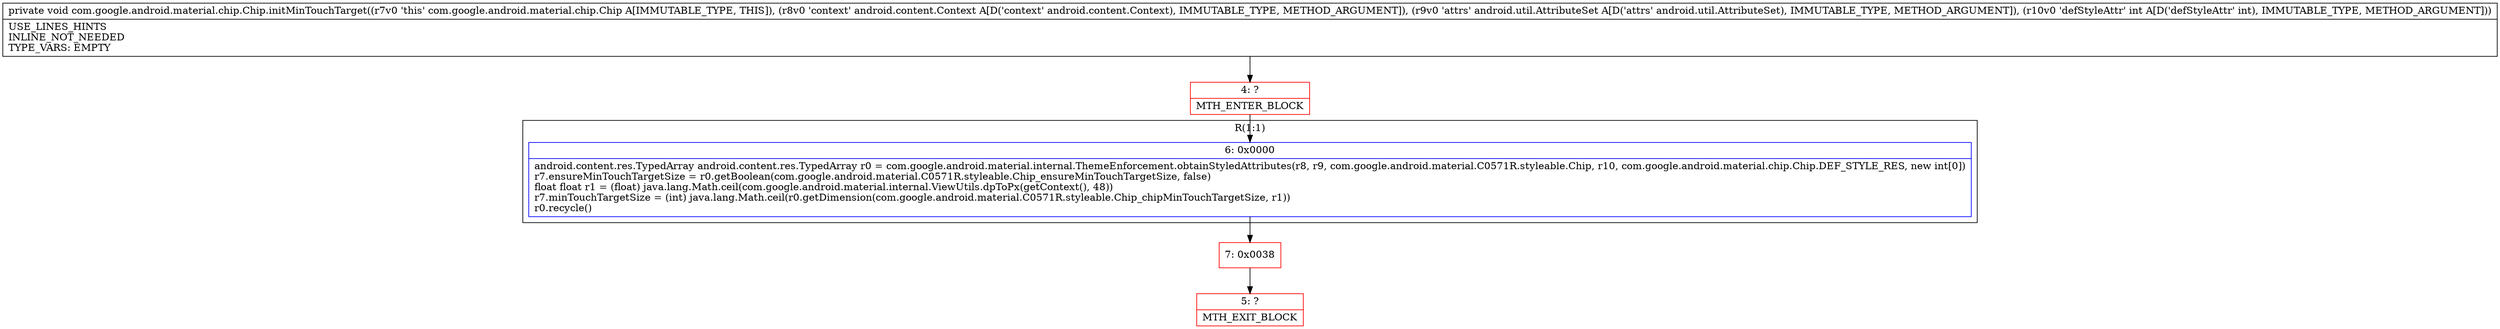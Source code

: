 digraph "CFG forcom.google.android.material.chip.Chip.initMinTouchTarget(Landroid\/content\/Context;Landroid\/util\/AttributeSet;I)V" {
subgraph cluster_Region_1155550180 {
label = "R(1:1)";
node [shape=record,color=blue];
Node_6 [shape=record,label="{6\:\ 0x0000|android.content.res.TypedArray android.content.res.TypedArray r0 = com.google.android.material.internal.ThemeEnforcement.obtainStyledAttributes(r8, r9, com.google.android.material.C0571R.styleable.Chip, r10, com.google.android.material.chip.Chip.DEF_STYLE_RES, new int[0])\lr7.ensureMinTouchTargetSize = r0.getBoolean(com.google.android.material.C0571R.styleable.Chip_ensureMinTouchTargetSize, false)\lfloat float r1 = (float) java.lang.Math.ceil(com.google.android.material.internal.ViewUtils.dpToPx(getContext(), 48))\lr7.minTouchTargetSize = (int) java.lang.Math.ceil(r0.getDimension(com.google.android.material.C0571R.styleable.Chip_chipMinTouchTargetSize, r1))\lr0.recycle()\l}"];
}
Node_4 [shape=record,color=red,label="{4\:\ ?|MTH_ENTER_BLOCK\l}"];
Node_7 [shape=record,color=red,label="{7\:\ 0x0038}"];
Node_5 [shape=record,color=red,label="{5\:\ ?|MTH_EXIT_BLOCK\l}"];
MethodNode[shape=record,label="{private void com.google.android.material.chip.Chip.initMinTouchTarget((r7v0 'this' com.google.android.material.chip.Chip A[IMMUTABLE_TYPE, THIS]), (r8v0 'context' android.content.Context A[D('context' android.content.Context), IMMUTABLE_TYPE, METHOD_ARGUMENT]), (r9v0 'attrs' android.util.AttributeSet A[D('attrs' android.util.AttributeSet), IMMUTABLE_TYPE, METHOD_ARGUMENT]), (r10v0 'defStyleAttr' int A[D('defStyleAttr' int), IMMUTABLE_TYPE, METHOD_ARGUMENT]))  | USE_LINES_HINTS\lINLINE_NOT_NEEDED\lTYPE_VARS: EMPTY\l}"];
MethodNode -> Node_4;Node_6 -> Node_7;
Node_4 -> Node_6;
Node_7 -> Node_5;
}

